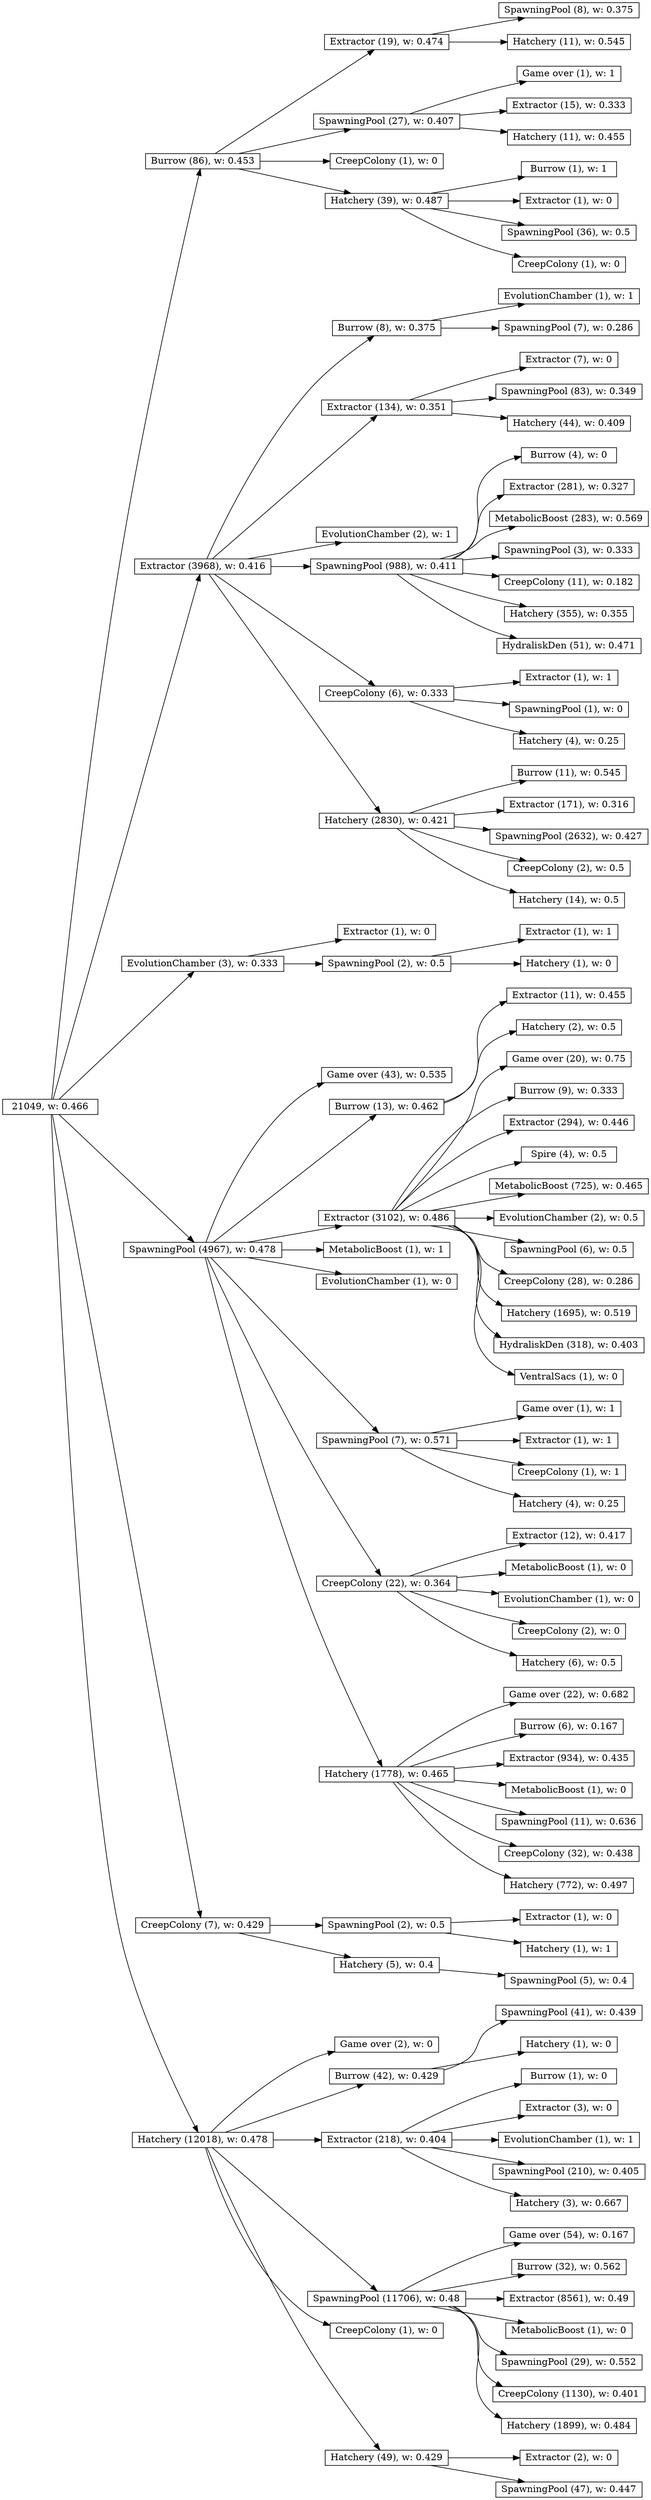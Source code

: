 digraph tree { nodesep=0.35; charset="latin1"; rankdir=LR; fixedsize=true;
node [stype="rounded,filled", width=2, height=0, shape=box, fillcolor="#888888", concentrate=true]
1166440766 [label="21049, w: 0.466"]
2139224346 [label="Burrow (86), w: 0.453"]
772365148 [label="Extractor (19), w: 0.474"]
1749879968 [label="SpawningPool (8), w: 0.375"]
444076511 [label="Hatchery (11), w: 0.545"]
772365148 -> 1749879968
772365148 -> 444076511
1088247052 [label="SpawningPool (27), w: 0.407"]
49981465 [label="Game over (1), w: 1"]
372376278 [label="Extractor (15), w: 0.333"]
760756988 [label="Hatchery (11), w: 0.455"]
1088247052 -> 49981465
1088247052 -> 372376278
1088247052 -> 760756988
2072546725 [label="CreepColony (1), w: 0"]
1108052735 [label="Hatchery (39), w: 0.487"]
64130361 [label="Burrow (1), w: 1"]
1949670180 [label="Extractor (1), w: 0"]
1801229334 [label="SpawningPool (36), w: 0.5"]
184444779 [label="CreepColony (1), w: 0"]
1108052735 -> 64130361
1108052735 -> 1949670180
1108052735 -> 1801229334
1108052735 -> 184444779
2139224346 -> 772365148
2139224346 -> 1088247052
2139224346 -> 2072546725
2139224346 -> 1108052735
1144498032 [label="Extractor (3968), w: 0.416"]
567397645 [label="Burrow (8), w: 0.375"]
1424826835 [label="EvolutionChamber (1), w: 1"]
474468148 [label="SpawningPool (7), w: 0.286"]
567397645 -> 1424826835
567397645 -> 474468148
779382125 [label="Extractor (134), w: 0.351"]
1572611822 [label="Extractor (7), w: 0"]
1805648725 [label="SpawningPool (83), w: 0.349"]
1446705318 [label="Hatchery (44), w: 0.409"]
779382125 -> 1572611822
779382125 -> 1805648725
779382125 -> 1446705318
966428292 [label="EvolutionChamber (2), w: 1"]
1341481383 [label="SpawningPool (988), w: 0.411"]
1994277875 [label="Burrow (4), w: 0"]
2050966396 [label="Extractor (281), w: 0.327"]
1332199575 [label="MetabolicBoost (283), w: 0.569"]
613753403 [label="SpawningPool (3), w: 0.333"]
989487680 [label="CreepColony (11), w: 0.182"]
206075392 [label="Hatchery (355), w: 0.355"]
1765474380 [label="HydraliskDen (51), w: 0.471"]
1341481383 -> 1994277875
1341481383 -> 2050966396
1341481383 -> 1332199575
1341481383 -> 613753403
1341481383 -> 989487680
1341481383 -> 206075392
1341481383 -> 1765474380
546354061 [label="CreepColony (6), w: 0.333"]
2080112302 [label="Extractor (1), w: 1"]
1561170201 [label="SpawningPool (1), w: 0"]
632369161 [label="Hatchery (4), w: 0.25"]
546354061 -> 2080112302
546354061 -> 1561170201
546354061 -> 632369161
331919924 [label="Hatchery (2830), w: 0.421"]
1563131409 [label="Burrow (11), w: 0.545"]
1382137312 [label="Extractor (171), w: 0.316"]
251193185 [label="SpawningPool (2632), w: 0.427"]
1998493940 [label="CreepColony (2), w: 0.5"]
2043410500 [label="Hatchery (14), w: 0.5"]
331919924 -> 1563131409
331919924 -> 1382137312
331919924 -> 251193185
331919924 -> 1998493940
331919924 -> 2043410500
1144498032 -> 567397645
1144498032 -> 779382125
1144498032 -> 966428292
1144498032 -> 1341481383
1144498032 -> 546354061
1144498032 -> 331919924
1041790676 [label="EvolutionChamber (3), w: 0.333"]
941717541 [label="Extractor (1), w: 0"]
492233197 [label="SpawningPool (2), w: 0.5"]
856333735 [label="Extractor (1), w: 1"]
2113165598 [label="Hatchery (1), w: 0"]
492233197 -> 856333735
492233197 -> 2113165598
1041790676 -> 941717541
1041790676 -> 492233197
889651500 [label="SpawningPool (4967), w: 0.478"]
1591610086 [label="Game over (43), w: 0.535"]
1134408370 [label="Burrow (13), w: 0.462"]
641656524 [label="Extractor (11), w: 0.455"]
1805807281 [label="Hatchery (2), w: 0.5"]
1134408370 -> 641656524
1134408370 -> 1805807281
1964072363 [label="Extractor (3102), w: 0.486"]
1193066904 [label="Game over (20), w: 0.75"]
820643489 [label="Burrow (9), w: 0.333"]
1415138589 [label="Extractor (294), w: 0.446"]
852874798 [label="Spire (4), w: 0.5"]
1960869908 [label="MetabolicBoost (725), w: 0.465"]
1056496894 [label="EvolutionChamber (2), w: 0.5"]
1148504062 [label="SpawningPool (6), w: 0.5"]
1324750798 [label="CreepColony (28), w: 0.286"]
2123693537 [label="Hatchery (1695), w: 0.519"]
1739063219 [label="HydraliskDen (318), w: 0.403"]
1183086063 [label="VentralSacs (1), w: 0"]
1964072363 -> 1193066904
1964072363 -> 820643489
1964072363 -> 1415138589
1964072363 -> 852874798
1964072363 -> 1960869908
1964072363 -> 1056496894
1964072363 -> 1148504062
1964072363 -> 1324750798
1964072363 -> 2123693537
1964072363 -> 1739063219
1964072363 -> 1183086063
576373268 [label="MetabolicBoost (1), w: 1"]
1954267306 [label="EvolutionChamber (1), w: 0"]
1755714724 [label="SpawningPool (7), w: 0.571"]
1872056488 [label="Game over (1), w: 1"]
870481619 [label="Extractor (1), w: 1"]
1525967169 [label="CreepColony (1), w: 1"]
1680496909 [label="Hatchery (4), w: 0.25"]
1755714724 -> 1872056488
1755714724 -> 870481619
1755714724 -> 1525967169
1755714724 -> 1680496909
406624219 [label="CreepColony (22), w: 0.364"]
840283979 [label="Extractor (12), w: 0.417"]
800372381 [label="MetabolicBoost (1), w: 0"]
21042659 [label="EvolutionChamber (1), w: 0"]
1476651705 [label="CreepColony (2), w: 0"]
1764181203 [label="Hatchery (6), w: 0.5"]
406624219 -> 840283979
406624219 -> 800372381
406624219 -> 21042659
406624219 -> 1476651705
406624219 -> 1764181203
286764692 [label="Hatchery (1778), w: 0.465"]
700874576 [label="Game over (22), w: 0.682"]
651195037 [label="Burrow (6), w: 0.167"]
1058321747 [label="Extractor (934), w: 0.435"]
1754037375 [label="MetabolicBoost (1), w: 0"]
1598139256 [label="SpawningPool (11), w: 0.636"]
1348502563 [label="CreepColony (32), w: 0.438"]
1887649550 [label="Hatchery (772), w: 0.497"]
286764692 -> 700874576
286764692 -> 651195037
286764692 -> 1058321747
286764692 -> 1754037375
286764692 -> 1598139256
286764692 -> 1348502563
286764692 -> 1887649550
889651500 -> 1591610086
889651500 -> 1134408370
889651500 -> 1964072363
889651500 -> 576373268
889651500 -> 1954267306
889651500 -> 1755714724
889651500 -> 406624219
889651500 -> 286764692
950069719 [label="CreepColony (7), w: 0.429"]
1280851788 [label="SpawningPool (2), w: 0.5"]
899923388 [label="Extractor (1), w: 0"]
285056295 [label="Hatchery (1), w: 1"]
1280851788 -> 899923388
1280851788 -> 285056295
2052617255 [label="Hatchery (5), w: 0.4"]
1160899377 [label="SpawningPool (5), w: 0.4"]
2052617255 -> 1160899377
950069719 -> 1280851788
950069719 -> 2052617255
1346896244 [label="Hatchery (12018), w: 0.478"]
660049881 [label="Game over (2), w: 0"]
1705313212 [label="Burrow (42), w: 0.429"]
882401222 [label="SpawningPool (41), w: 0.439"]
2142755619 [label="Hatchery (1), w: 0"]
1705313212 -> 882401222
1705313212 -> 2142755619
2140411990 [label="Extractor (218), w: 0.404"]
1405745033 [label="Burrow (1), w: 0"]
1889168984 [label="Extractor (3), w: 0"]
717393193 [label="EvolutionChamber (1), w: 1"]
1254200493 [label="SpawningPool (210), w: 0.405"]
1795690546 [label="Hatchery (3), w: 0.667"]
2140411990 -> 1405745033
2140411990 -> 1889168984
2140411990 -> 717393193
2140411990 -> 1254200493
2140411990 -> 1795690546
1583315331 [label="SpawningPool (11706), w: 0.48"]
1310898140 [label="Game over (54), w: 0.167"]
1230304407 [label="Burrow (32), w: 0.562"]
1753615133 [label="Extractor (8561), w: 0.49"]
943968903 [label="MetabolicBoost (1), w: 0"]
1823652332 [label="SpawningPool (29), w: 0.552"]
1238133940 [label="CreepColony (1130), w: 0.401"]
200590150 [label="Hatchery (1899), w: 0.484"]
1583315331 -> 1310898140
1583315331 -> 1230304407
1583315331 -> 1753615133
1583315331 -> 943968903
1583315331 -> 1823652332
1583315331 -> 1238133940
1583315331 -> 200590150
1916808907 [label="CreepColony (1), w: 0"]
1405111302 [label="Hatchery (49), w: 0.429"]
1975470302 [label="Extractor (2), w: 0"]
1632183094 [label="SpawningPool (47), w: 0.447"]
1405111302 -> 1975470302
1405111302 -> 1632183094
1346896244 -> 660049881
1346896244 -> 1705313212
1346896244 -> 2140411990
1346896244 -> 1583315331
1346896244 -> 1916808907
1346896244 -> 1405111302
1166440766 -> 2139224346
1166440766 -> 1144498032
1166440766 -> 1041790676
1166440766 -> 889651500
1166440766 -> 950069719
1166440766 -> 1346896244
}